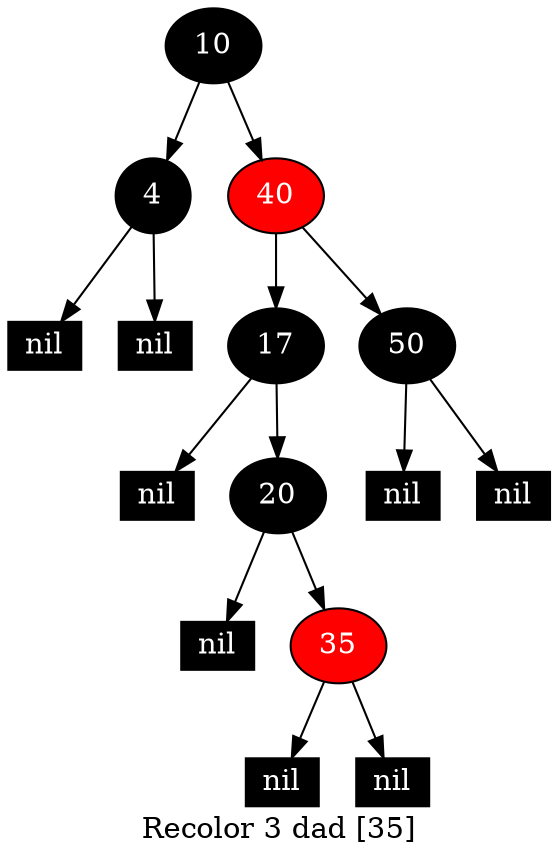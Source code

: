 digraph G {
    label="Recolor 3 dad [35]";
    node [width=0.5,fontcolor=white,style=filled];
    10 [fillcolor=black]
    10 -> 4
    10 -> 40
    4 [fillcolor=black]
    4 -> NULLl4
    NULLl4 [label="nil",width=0.3,height=0.2,shape=box,fillcolor=black]
    4 -> NULLr4
    NULLr4 [label="nil",width=0.3,height=0.2,shape=box,fillcolor=black]
    40 [fillcolor=red]
    40 -> 17
    40 -> 50
    17 [fillcolor=black]
    17 -> NULLl17
    NULLl17 [label="nil",width=0.3,height=0.2,shape=box,fillcolor=black]
    17 -> 20
    20 [fillcolor=black]
    20 -> NULLl20
    NULLl20 [label="nil",width=0.3,height=0.2,shape=box,fillcolor=black]
    20 -> 35
    35 [fillcolor=red]
    35 -> NULLl35
    NULLl35 [label="nil",width=0.3,height=0.2,shape=box,fillcolor=black]
    35 -> NULLr35
    NULLr35 [label="nil",width=0.3,height=0.2,shape=box,fillcolor=black]
    50 [fillcolor=black]
    50 -> NULLl50
    NULLl50 [label="nil",width=0.3,height=0.2,shape=box,fillcolor=black]
    50 -> NULLr50
    NULLr50 [label="nil",width=0.3,height=0.2,shape=box,fillcolor=black]
}
